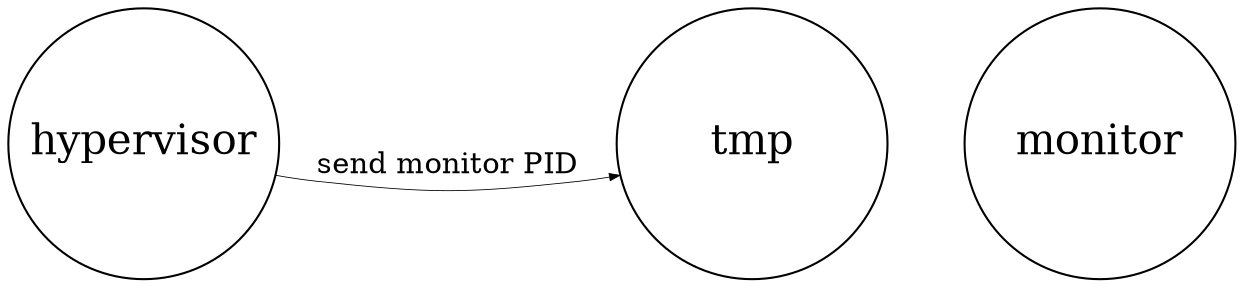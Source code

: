 digraph step {
    rankdir="LR";
    ranksep=0.5;

    node[fontsize=20, shape=circle, width=1.8];
    edge[penwidth=0.4, arrowsize=0.5];

    "hypervisor";
    "tmp";
    "monitor";
    "hypervisor" -> "tmp" [style=invis];
    "tmp" -> "hypervisor" [label="send monitor PID", dir=back];
    "tmp" -> "monitor" [style=invis];
    
}
